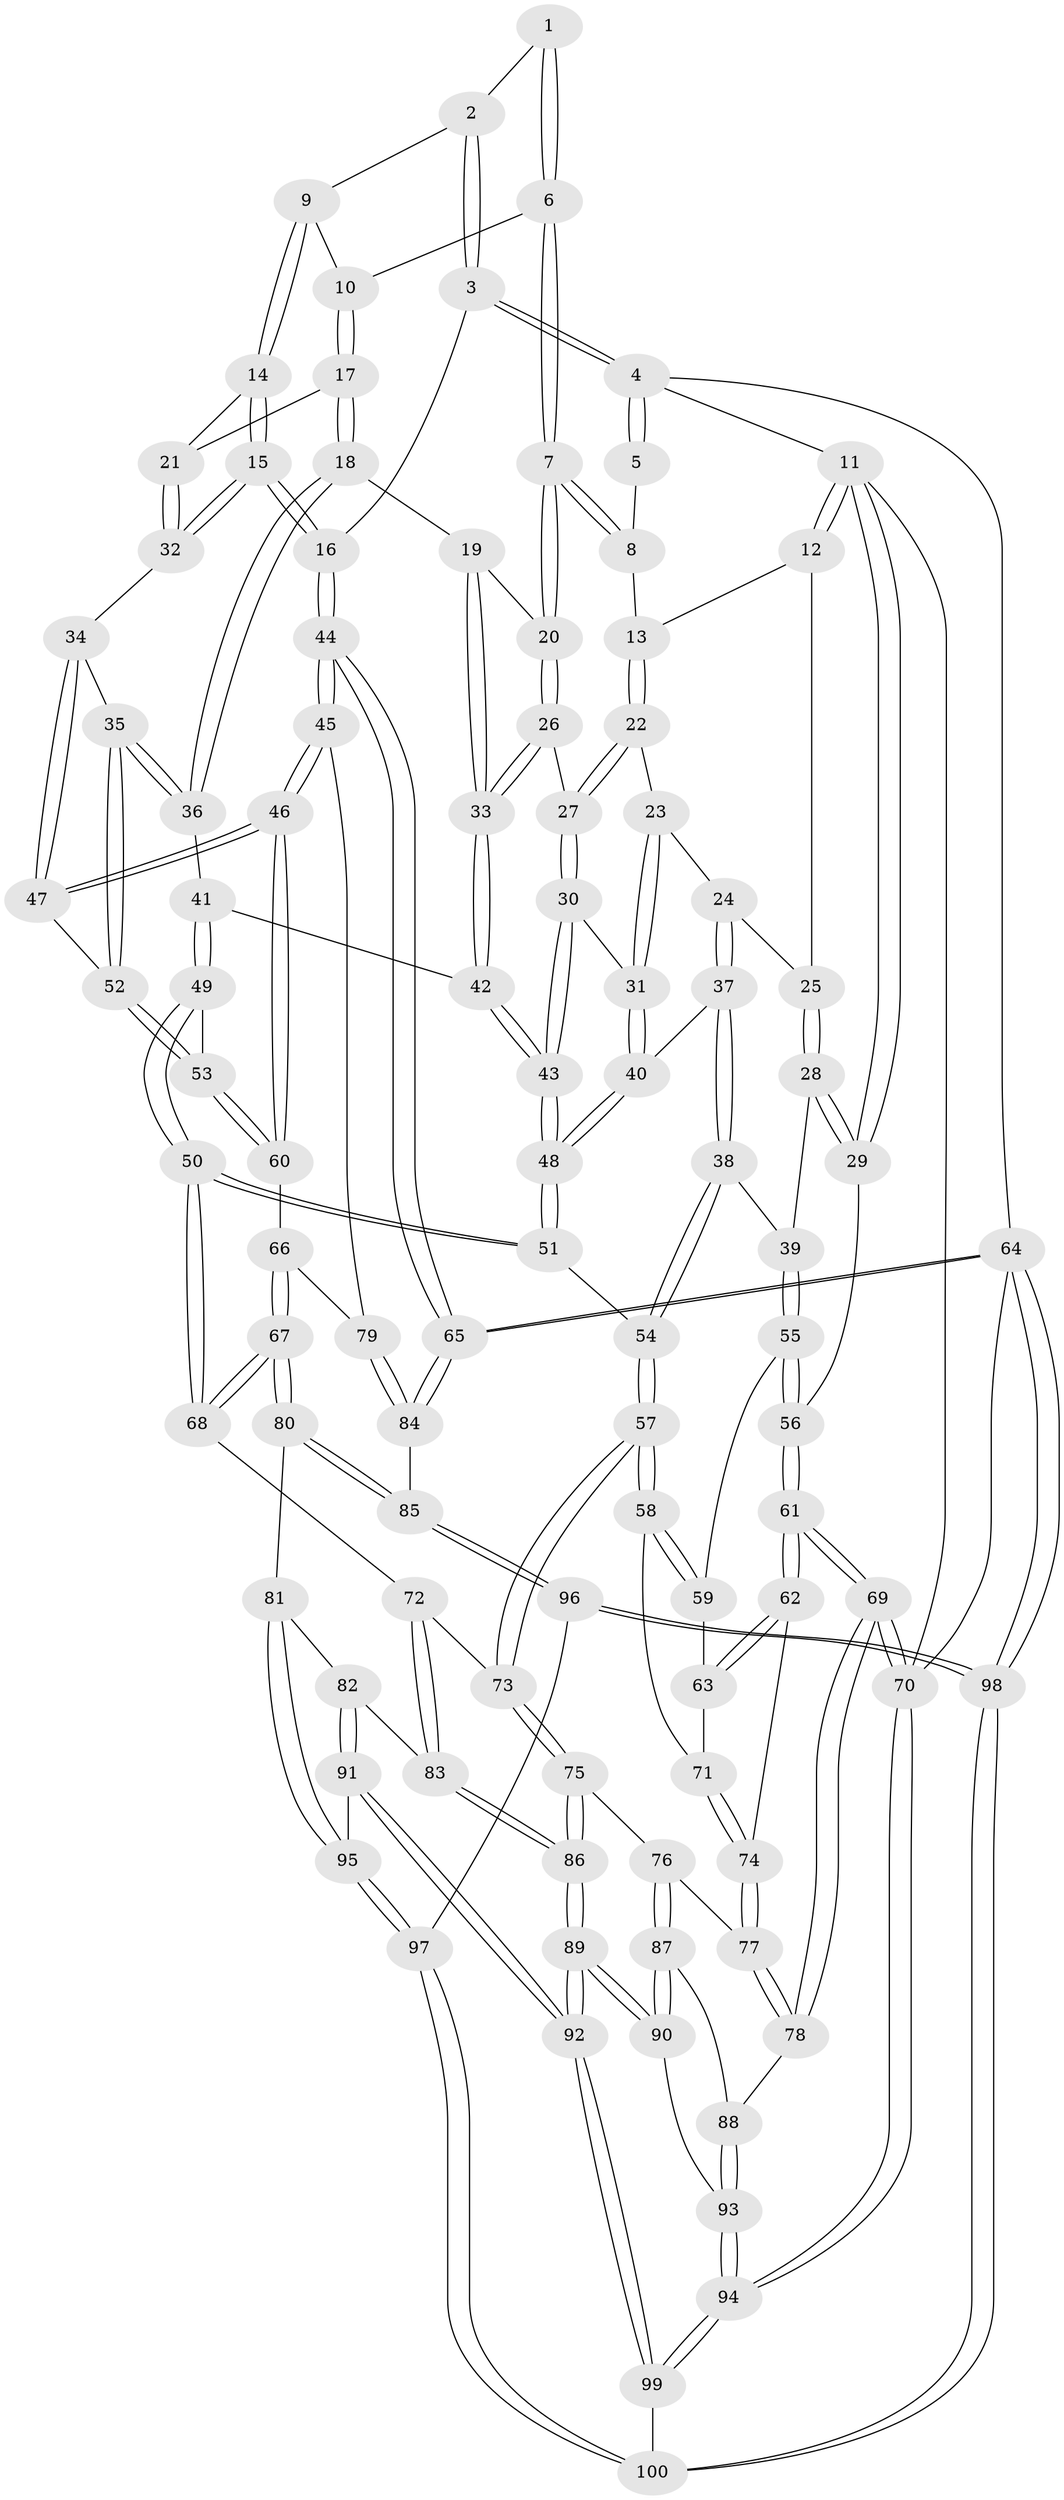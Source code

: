 // Generated by graph-tools (version 1.1) at 2025/38/03/09/25 02:38:35]
// undirected, 100 vertices, 247 edges
graph export_dot {
graph [start="1"]
  node [color=gray90,style=filled];
  1 [pos="+0.8628305615867186+0.005502426056308654"];
  2 [pos="+0.9057696044760585+0.08543461072978441"];
  3 [pos="+1+0"];
  4 [pos="+1+0"];
  5 [pos="+0.8188037420147797+0"];
  6 [pos="+0.770352397874327+0.12322417176236518"];
  7 [pos="+0.7263861163183924+0.13140187880294682"];
  8 [pos="+0.5422624002633832+0"];
  9 [pos="+0.9075473106292117+0.10459161997215537"];
  10 [pos="+0.835658724839651+0.1546762088515989"];
  11 [pos="+0+0"];
  12 [pos="+0.10742560627572678+0"];
  13 [pos="+0.4465822274343832+0"];
  14 [pos="+0.9374578817636049+0.14222721974177405"];
  15 [pos="+1+0.27541152915155953"];
  16 [pos="+1+0.29580552115497455"];
  17 [pos="+0.8366822491295722+0.21654495665979223"];
  18 [pos="+0.8001115548416918+0.24913197272972076"];
  19 [pos="+0.7598238996840316+0.2166920535033987"];
  20 [pos="+0.7236565292964267+0.14454517120391308"];
  21 [pos="+0.8558427061019366+0.21857516180683384"];
  22 [pos="+0.42976328569261274+0.006231679632829916"];
  23 [pos="+0.3220360662817066+0.11571559806177248"];
  24 [pos="+0.22223056009409806+0.17665196736813557"];
  25 [pos="+0.1335627778064868+0.14345426222329624"];
  26 [pos="+0.6137531810453982+0.240169598145006"];
  27 [pos="+0.4306147808750234+0.008612232671137001"];
  28 [pos="+0+0.2325681882798689"];
  29 [pos="+0+0.1815407338568357"];
  30 [pos="+0.4365527306914945+0.3339613060507453"];
  31 [pos="+0.31764559494783784+0.3126780929855146"];
  32 [pos="+1+0.29130982125933275"];
  33 [pos="+0.6219946746011877+0.29645154396731493"];
  34 [pos="+0.9868944186406707+0.3044303544485441"];
  35 [pos="+0.8050658657261966+0.36226675356942506"];
  36 [pos="+0.7962244321545504+0.35502996966490097"];
  37 [pos="+0.184556844821131+0.35558337236255727"];
  38 [pos="+0.18098264766841118+0.35925753857645554"];
  39 [pos="+0.1442839213774818+0.36692726277415466"];
  40 [pos="+0.21788955102437366+0.34738762927839123"];
  41 [pos="+0.6307152332794614+0.34637131674797506"];
  42 [pos="+0.620305118636222+0.3393920046157475"];
  43 [pos="+0.4729918075600878+0.38574954259819105"];
  44 [pos="+1+0.6390343970152589"];
  45 [pos="+1+0.617572830052827"];
  46 [pos="+1+0.6173795578580338"];
  47 [pos="+0.9003154364272111+0.4618761154206304"];
  48 [pos="+0.45275223040831925+0.4429595203316057"];
  49 [pos="+0.6615127812888576+0.49585892278435617"];
  50 [pos="+0.5509923026900728+0.5869745672757448"];
  51 [pos="+0.43814841839667246+0.4978484908141145"];
  52 [pos="+0.8168620536239609+0.4218877363641652"];
  53 [pos="+0.7668325659267825+0.5366282537141895"];
  54 [pos="+0.33670702593893165+0.5494640152896217"];
  55 [pos="+0.10578936567994264+0.44897441190075094"];
  56 [pos="+0+0.3882567409757914"];
  57 [pos="+0.29379460753264736+0.6254314302507369"];
  58 [pos="+0.2590469821889576+0.6270656396018932"];
  59 [pos="+0.10222290872093043+0.4605704263781632"];
  60 [pos="+0.7888904855962182+0.6020536212989468"];
  61 [pos="+0+0.641870785674348"];
  62 [pos="+0+0.6098093503604187"];
  63 [pos="+0.0390137082361781+0.5421174721862903"];
  64 [pos="+1+1"];
  65 [pos="+1+0.8457942678838606"];
  66 [pos="+0.7161093778962833+0.7055150220414799"];
  67 [pos="+0.620382891095863+0.7215648479854565"];
  68 [pos="+0.589771105389997+0.7024018124586296"];
  69 [pos="+0+0.7934971816381841"];
  70 [pos="+0+1"];
  71 [pos="+0.22004761242888007+0.6397524063757202"];
  72 [pos="+0.49734097532338234+0.7335968443382671"];
  73 [pos="+0.34209228484421367+0.7359886688043348"];
  74 [pos="+0.14353773825906802+0.6969391730263499"];
  75 [pos="+0.3334253454426423+0.7679273687528851"];
  76 [pos="+0.13607340414037647+0.8020771673206126"];
  77 [pos="+0.12524059229113185+0.790992271755972"];
  78 [pos="+0+0.8159849143404627"];
  79 [pos="+0.77544114436473+0.7640724952993556"];
  80 [pos="+0.6112466146310159+0.8603763710366585"];
  81 [pos="+0.6071204251395907+0.8681637052324818"];
  82 [pos="+0.5168481560882311+0.8732666142967044"];
  83 [pos="+0.4748880463175163+0.8510270945995668"];
  84 [pos="+0.8055826845968752+0.809247246859483"];
  85 [pos="+0.7766108307617982+0.9072772254962238"];
  86 [pos="+0.3356204370156983+0.9060152185548225"];
  87 [pos="+0.15375349455309523+0.8513663747405507"];
  88 [pos="+0.08822896226874274+0.9148766755273143"];
  89 [pos="+0.31712822540998886+0.9780217636110821"];
  90 [pos="+0.2478205428270386+0.9376781378446303"];
  91 [pos="+0.43860964405195346+0.985097494590471"];
  92 [pos="+0.3343231712127142+1"];
  93 [pos="+0.08997130566791009+0.9453040673251316"];
  94 [pos="+0+1"];
  95 [pos="+0.6032718549980326+0.9217939175759242"];
  96 [pos="+0.7778310606372121+0.9123468468597293"];
  97 [pos="+0.6455202979263045+1"];
  98 [pos="+1+1"];
  99 [pos="+0.3270878123440542+1"];
  100 [pos="+0.6361236999760287+1"];
  1 -- 2;
  1 -- 6;
  1 -- 6;
  2 -- 3;
  2 -- 3;
  2 -- 9;
  3 -- 4;
  3 -- 4;
  3 -- 16;
  4 -- 5;
  4 -- 5;
  4 -- 11;
  4 -- 64;
  5 -- 8;
  6 -- 7;
  6 -- 7;
  6 -- 10;
  7 -- 8;
  7 -- 8;
  7 -- 20;
  7 -- 20;
  8 -- 13;
  9 -- 10;
  9 -- 14;
  9 -- 14;
  10 -- 17;
  10 -- 17;
  11 -- 12;
  11 -- 12;
  11 -- 29;
  11 -- 29;
  11 -- 70;
  12 -- 13;
  12 -- 25;
  13 -- 22;
  13 -- 22;
  14 -- 15;
  14 -- 15;
  14 -- 21;
  15 -- 16;
  15 -- 16;
  15 -- 32;
  15 -- 32;
  16 -- 44;
  16 -- 44;
  17 -- 18;
  17 -- 18;
  17 -- 21;
  18 -- 19;
  18 -- 36;
  18 -- 36;
  19 -- 20;
  19 -- 33;
  19 -- 33;
  20 -- 26;
  20 -- 26;
  21 -- 32;
  21 -- 32;
  22 -- 23;
  22 -- 27;
  22 -- 27;
  23 -- 24;
  23 -- 31;
  23 -- 31;
  24 -- 25;
  24 -- 37;
  24 -- 37;
  25 -- 28;
  25 -- 28;
  26 -- 27;
  26 -- 33;
  26 -- 33;
  27 -- 30;
  27 -- 30;
  28 -- 29;
  28 -- 29;
  28 -- 39;
  29 -- 56;
  30 -- 31;
  30 -- 43;
  30 -- 43;
  31 -- 40;
  31 -- 40;
  32 -- 34;
  33 -- 42;
  33 -- 42;
  34 -- 35;
  34 -- 47;
  34 -- 47;
  35 -- 36;
  35 -- 36;
  35 -- 52;
  35 -- 52;
  36 -- 41;
  37 -- 38;
  37 -- 38;
  37 -- 40;
  38 -- 39;
  38 -- 54;
  38 -- 54;
  39 -- 55;
  39 -- 55;
  40 -- 48;
  40 -- 48;
  41 -- 42;
  41 -- 49;
  41 -- 49;
  42 -- 43;
  42 -- 43;
  43 -- 48;
  43 -- 48;
  44 -- 45;
  44 -- 45;
  44 -- 65;
  44 -- 65;
  45 -- 46;
  45 -- 46;
  45 -- 79;
  46 -- 47;
  46 -- 47;
  46 -- 60;
  46 -- 60;
  47 -- 52;
  48 -- 51;
  48 -- 51;
  49 -- 50;
  49 -- 50;
  49 -- 53;
  50 -- 51;
  50 -- 51;
  50 -- 68;
  50 -- 68;
  51 -- 54;
  52 -- 53;
  52 -- 53;
  53 -- 60;
  53 -- 60;
  54 -- 57;
  54 -- 57;
  55 -- 56;
  55 -- 56;
  55 -- 59;
  56 -- 61;
  56 -- 61;
  57 -- 58;
  57 -- 58;
  57 -- 73;
  57 -- 73;
  58 -- 59;
  58 -- 59;
  58 -- 71;
  59 -- 63;
  60 -- 66;
  61 -- 62;
  61 -- 62;
  61 -- 69;
  61 -- 69;
  62 -- 63;
  62 -- 63;
  62 -- 74;
  63 -- 71;
  64 -- 65;
  64 -- 65;
  64 -- 98;
  64 -- 98;
  64 -- 70;
  65 -- 84;
  65 -- 84;
  66 -- 67;
  66 -- 67;
  66 -- 79;
  67 -- 68;
  67 -- 68;
  67 -- 80;
  67 -- 80;
  68 -- 72;
  69 -- 70;
  69 -- 70;
  69 -- 78;
  69 -- 78;
  70 -- 94;
  70 -- 94;
  71 -- 74;
  71 -- 74;
  72 -- 73;
  72 -- 83;
  72 -- 83;
  73 -- 75;
  73 -- 75;
  74 -- 77;
  74 -- 77;
  75 -- 76;
  75 -- 86;
  75 -- 86;
  76 -- 77;
  76 -- 87;
  76 -- 87;
  77 -- 78;
  77 -- 78;
  78 -- 88;
  79 -- 84;
  79 -- 84;
  80 -- 81;
  80 -- 85;
  80 -- 85;
  81 -- 82;
  81 -- 95;
  81 -- 95;
  82 -- 83;
  82 -- 91;
  82 -- 91;
  83 -- 86;
  83 -- 86;
  84 -- 85;
  85 -- 96;
  85 -- 96;
  86 -- 89;
  86 -- 89;
  87 -- 88;
  87 -- 90;
  87 -- 90;
  88 -- 93;
  88 -- 93;
  89 -- 90;
  89 -- 90;
  89 -- 92;
  89 -- 92;
  90 -- 93;
  91 -- 92;
  91 -- 92;
  91 -- 95;
  92 -- 99;
  92 -- 99;
  93 -- 94;
  93 -- 94;
  94 -- 99;
  94 -- 99;
  95 -- 97;
  95 -- 97;
  96 -- 97;
  96 -- 98;
  96 -- 98;
  97 -- 100;
  97 -- 100;
  98 -- 100;
  98 -- 100;
  99 -- 100;
}
